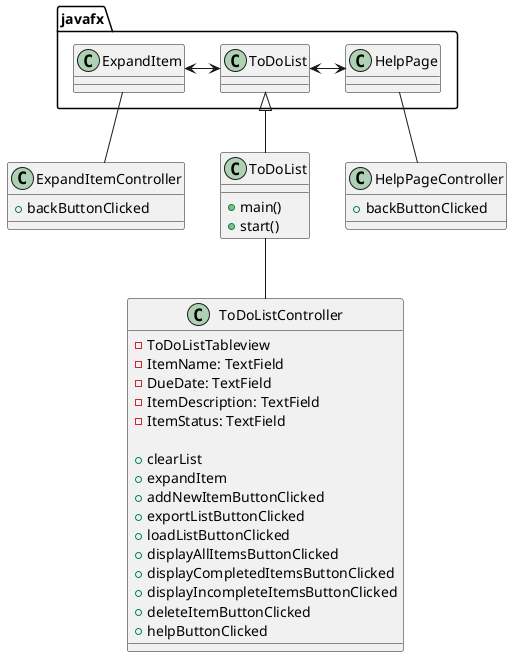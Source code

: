 @startuml
'https://plantuml.com/class-diagram

class ToDoList{
    + main()
    + start()
}

class HelpPageController {
    + backButtonClicked
}

class ExpandItemController {
    + backButtonClicked
}

class ToDoListController{
    - ToDoListTableview
    - ItemName: TextField
    - DueDate: TextField
    - ItemDescription: TextField
    - ItemStatus: TextField

    + clearList
    + expandItem
    + addNewItemButtonClicked
    + exportListButtonClicked
    + loadListButtonClicked
    + displayAllItemsButtonClicked
    + displayCompletedItemsButtonClicked
    + displayIncompleteItemsButtonClicked
    + deleteItemButtonClicked
    + helpButtonClicked
}



javafx.ToDoList <-> javafx.HelpPage
javafx.ExpandItem <-> javafx.ToDoList
javafx.ToDoList <|-- ToDoList
javafx.HelpPage -- HelpPageController
javafx.ExpandItem -- ExpandItemController

ToDoList -- ToDoListController

@enduml